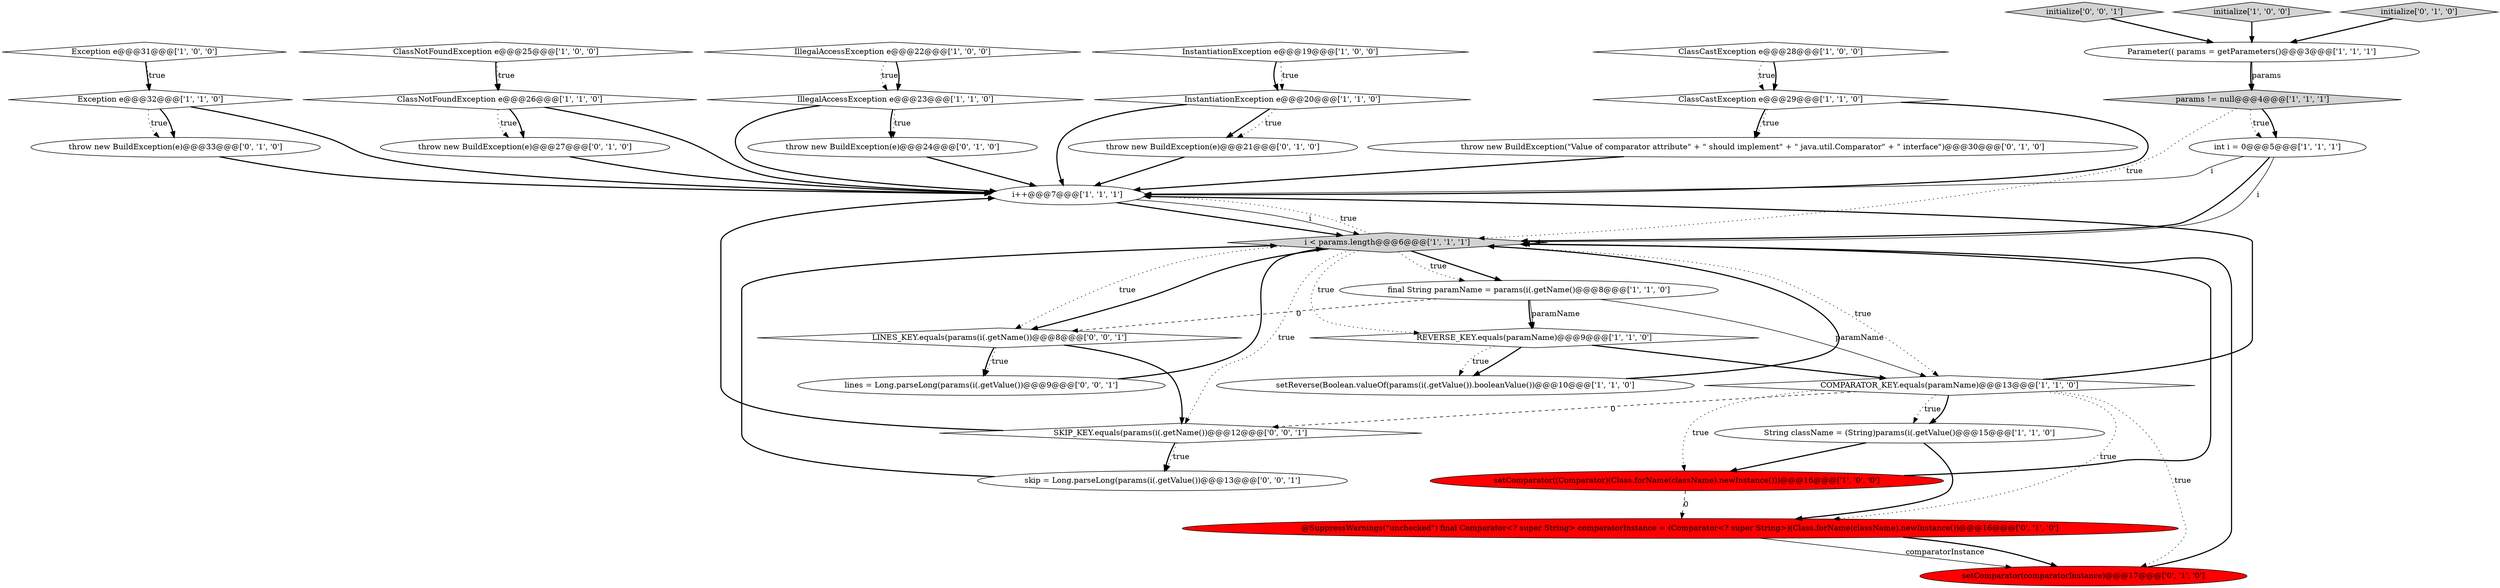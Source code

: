 digraph {
20 [style = filled, label = "InstantiationException e@@@19@@@['1', '0', '0']", fillcolor = white, shape = diamond image = "AAA0AAABBB1BBB"];
9 [style = filled, label = "REVERSE_KEY.equals(paramName)@@@9@@@['1', '1', '0']", fillcolor = white, shape = diamond image = "AAA0AAABBB1BBB"];
8 [style = filled, label = "ClassCastException e@@@29@@@['1', '1', '0']", fillcolor = white, shape = diamond image = "AAA0AAABBB1BBB"];
24 [style = filled, label = "@SuppressWarnings(\"unchecked\") final Comparator<? super String> comparatorInstance = (Comparator<? super String>)(Class.forName(className).newInstance())@@@16@@@['0', '1', '0']", fillcolor = red, shape = ellipse image = "AAA1AAABBB2BBB"];
19 [style = filled, label = "String className = (String)params(i(.getValue()@@@15@@@['1', '1', '0']", fillcolor = white, shape = ellipse image = "AAA0AAABBB1BBB"];
5 [style = filled, label = "COMPARATOR_KEY.equals(paramName)@@@13@@@['1', '1', '0']", fillcolor = white, shape = diamond image = "AAA0AAABBB1BBB"];
31 [style = filled, label = "initialize['0', '0', '1']", fillcolor = lightgray, shape = diamond image = "AAA0AAABBB3BBB"];
32 [style = filled, label = "lines = Long.parseLong(params(i(.getValue())@@@9@@@['0', '0', '1']", fillcolor = white, shape = ellipse image = "AAA0AAABBB3BBB"];
2 [style = filled, label = "params != null@@@4@@@['1', '1', '1']", fillcolor = lightgray, shape = diamond image = "AAA0AAABBB1BBB"];
3 [style = filled, label = "setReverse(Boolean.valueOf(params(i(.getValue()).booleanValue())@@@10@@@['1', '1', '0']", fillcolor = white, shape = ellipse image = "AAA0AAABBB1BBB"];
30 [style = filled, label = "LINES_KEY.equals(params(i(.getName())@@@8@@@['0', '0', '1']", fillcolor = white, shape = diamond image = "AAA0AAABBB3BBB"];
22 [style = filled, label = "throw new BuildException(\"Value of comparator attribute\" + \" should implement\" + \" java.util.Comparator\" + \" interface\")@@@30@@@['0', '1', '0']", fillcolor = white, shape = ellipse image = "AAA0AAABBB2BBB"];
7 [style = filled, label = "Exception e@@@32@@@['1', '1', '0']", fillcolor = white, shape = diamond image = "AAA0AAABBB1BBB"];
21 [style = filled, label = "int i = 0@@@5@@@['1', '1', '1']", fillcolor = white, shape = ellipse image = "AAA0AAABBB1BBB"];
6 [style = filled, label = "setComparator((Comparator)(Class.forName(className).newInstance()))@@@16@@@['1', '0', '0']", fillcolor = red, shape = ellipse image = "AAA1AAABBB1BBB"];
29 [style = filled, label = "throw new BuildException(e)@@@27@@@['0', '1', '0']", fillcolor = white, shape = ellipse image = "AAA0AAABBB2BBB"];
18 [style = filled, label = "InstantiationException e@@@20@@@['1', '1', '0']", fillcolor = white, shape = diamond image = "AAA0AAABBB1BBB"];
12 [style = filled, label = "initialize['1', '0', '0']", fillcolor = lightgray, shape = diamond image = "AAA0AAABBB1BBB"];
16 [style = filled, label = "final String paramName = params(i(.getName()@@@8@@@['1', '1', '0']", fillcolor = white, shape = ellipse image = "AAA0AAABBB1BBB"];
13 [style = filled, label = "IllegalAccessException e@@@22@@@['1', '0', '0']", fillcolor = white, shape = diamond image = "AAA0AAABBB1BBB"];
17 [style = filled, label = "ClassNotFoundException e@@@25@@@['1', '0', '0']", fillcolor = white, shape = diamond image = "AAA0AAABBB1BBB"];
15 [style = filled, label = "IllegalAccessException e@@@23@@@['1', '1', '0']", fillcolor = white, shape = diamond image = "AAA0AAABBB1BBB"];
14 [style = filled, label = "Exception e@@@31@@@['1', '0', '0']", fillcolor = white, shape = diamond image = "AAA0AAABBB1BBB"];
10 [style = filled, label = "i < params.length@@@6@@@['1', '1', '1']", fillcolor = lightgray, shape = diamond image = "AAA0AAABBB1BBB"];
1 [style = filled, label = "ClassNotFoundException e@@@26@@@['1', '1', '0']", fillcolor = white, shape = diamond image = "AAA0AAABBB1BBB"];
27 [style = filled, label = "setComparator(comparatorInstance)@@@17@@@['0', '1', '0']", fillcolor = red, shape = ellipse image = "AAA1AAABBB2BBB"];
34 [style = filled, label = "SKIP_KEY.equals(params(i(.getName())@@@12@@@['0', '0', '1']", fillcolor = white, shape = diamond image = "AAA0AAABBB3BBB"];
4 [style = filled, label = "Parameter(( params = getParameters()@@@3@@@['1', '1', '1']", fillcolor = white, shape = ellipse image = "AAA0AAABBB1BBB"];
28 [style = filled, label = "throw new BuildException(e)@@@21@@@['0', '1', '0']", fillcolor = white, shape = ellipse image = "AAA0AAABBB2BBB"];
33 [style = filled, label = "skip = Long.parseLong(params(i(.getValue())@@@13@@@['0', '0', '1']", fillcolor = white, shape = ellipse image = "AAA0AAABBB3BBB"];
11 [style = filled, label = "i++@@@7@@@['1', '1', '1']", fillcolor = white, shape = ellipse image = "AAA0AAABBB1BBB"];
0 [style = filled, label = "ClassCastException e@@@28@@@['1', '0', '0']", fillcolor = white, shape = diamond image = "AAA0AAABBB1BBB"];
25 [style = filled, label = "initialize['0', '1', '0']", fillcolor = lightgray, shape = diamond image = "AAA0AAABBB2BBB"];
26 [style = filled, label = "throw new BuildException(e)@@@24@@@['0', '1', '0']", fillcolor = white, shape = ellipse image = "AAA0AAABBB2BBB"];
23 [style = filled, label = "throw new BuildException(e)@@@33@@@['0', '1', '0']", fillcolor = white, shape = ellipse image = "AAA0AAABBB2BBB"];
11->10 [style = solid, label="i"];
21->10 [style = bold, label=""];
7->11 [style = bold, label=""];
17->1 [style = bold, label=""];
5->19 [style = dotted, label="true"];
17->1 [style = dotted, label="true"];
28->11 [style = bold, label=""];
18->11 [style = bold, label=""];
34->33 [style = bold, label=""];
10->34 [style = dotted, label="true"];
5->6 [style = dotted, label="true"];
25->4 [style = bold, label=""];
31->4 [style = bold, label=""];
30->32 [style = bold, label=""];
33->10 [style = bold, label=""];
30->34 [style = bold, label=""];
2->21 [style = dotted, label="true"];
4->2 [style = bold, label=""];
19->6 [style = bold, label=""];
10->9 [style = dotted, label="true"];
10->5 [style = dotted, label="true"];
10->30 [style = dotted, label="true"];
18->28 [style = bold, label=""];
26->11 [style = bold, label=""];
32->10 [style = bold, label=""];
34->11 [style = bold, label=""];
5->34 [style = dashed, label="0"];
1->11 [style = bold, label=""];
14->7 [style = bold, label=""];
19->24 [style = bold, label=""];
15->26 [style = bold, label=""];
8->22 [style = bold, label=""];
0->8 [style = dotted, label="true"];
20->18 [style = bold, label=""];
5->19 [style = bold, label=""];
3->10 [style = bold, label=""];
5->24 [style = dotted, label="true"];
1->29 [style = dotted, label="true"];
24->27 [style = solid, label="comparatorInstance"];
29->11 [style = bold, label=""];
7->23 [style = dotted, label="true"];
15->11 [style = bold, label=""];
10->16 [style = bold, label=""];
12->4 [style = bold, label=""];
16->30 [style = dashed, label="0"];
10->11 [style = dotted, label="true"];
2->21 [style = bold, label=""];
11->10 [style = bold, label=""];
18->28 [style = dotted, label="true"];
6->24 [style = dashed, label="0"];
6->10 [style = bold, label=""];
27->10 [style = bold, label=""];
7->23 [style = bold, label=""];
14->7 [style = dotted, label="true"];
34->33 [style = dotted, label="true"];
0->8 [style = bold, label=""];
5->27 [style = dotted, label="true"];
8->22 [style = dotted, label="true"];
20->18 [style = dotted, label="true"];
9->5 [style = bold, label=""];
30->32 [style = dotted, label="true"];
9->3 [style = bold, label=""];
13->15 [style = dotted, label="true"];
21->10 [style = solid, label="i"];
16->5 [style = solid, label="paramName"];
4->2 [style = solid, label="params"];
5->11 [style = bold, label=""];
13->15 [style = bold, label=""];
16->9 [style = solid, label="paramName"];
1->29 [style = bold, label=""];
23->11 [style = bold, label=""];
9->3 [style = dotted, label="true"];
8->11 [style = bold, label=""];
10->16 [style = dotted, label="true"];
21->11 [style = solid, label="i"];
24->27 [style = bold, label=""];
22->11 [style = bold, label=""];
16->9 [style = bold, label=""];
10->30 [style = bold, label=""];
15->26 [style = dotted, label="true"];
2->10 [style = dotted, label="true"];
}

